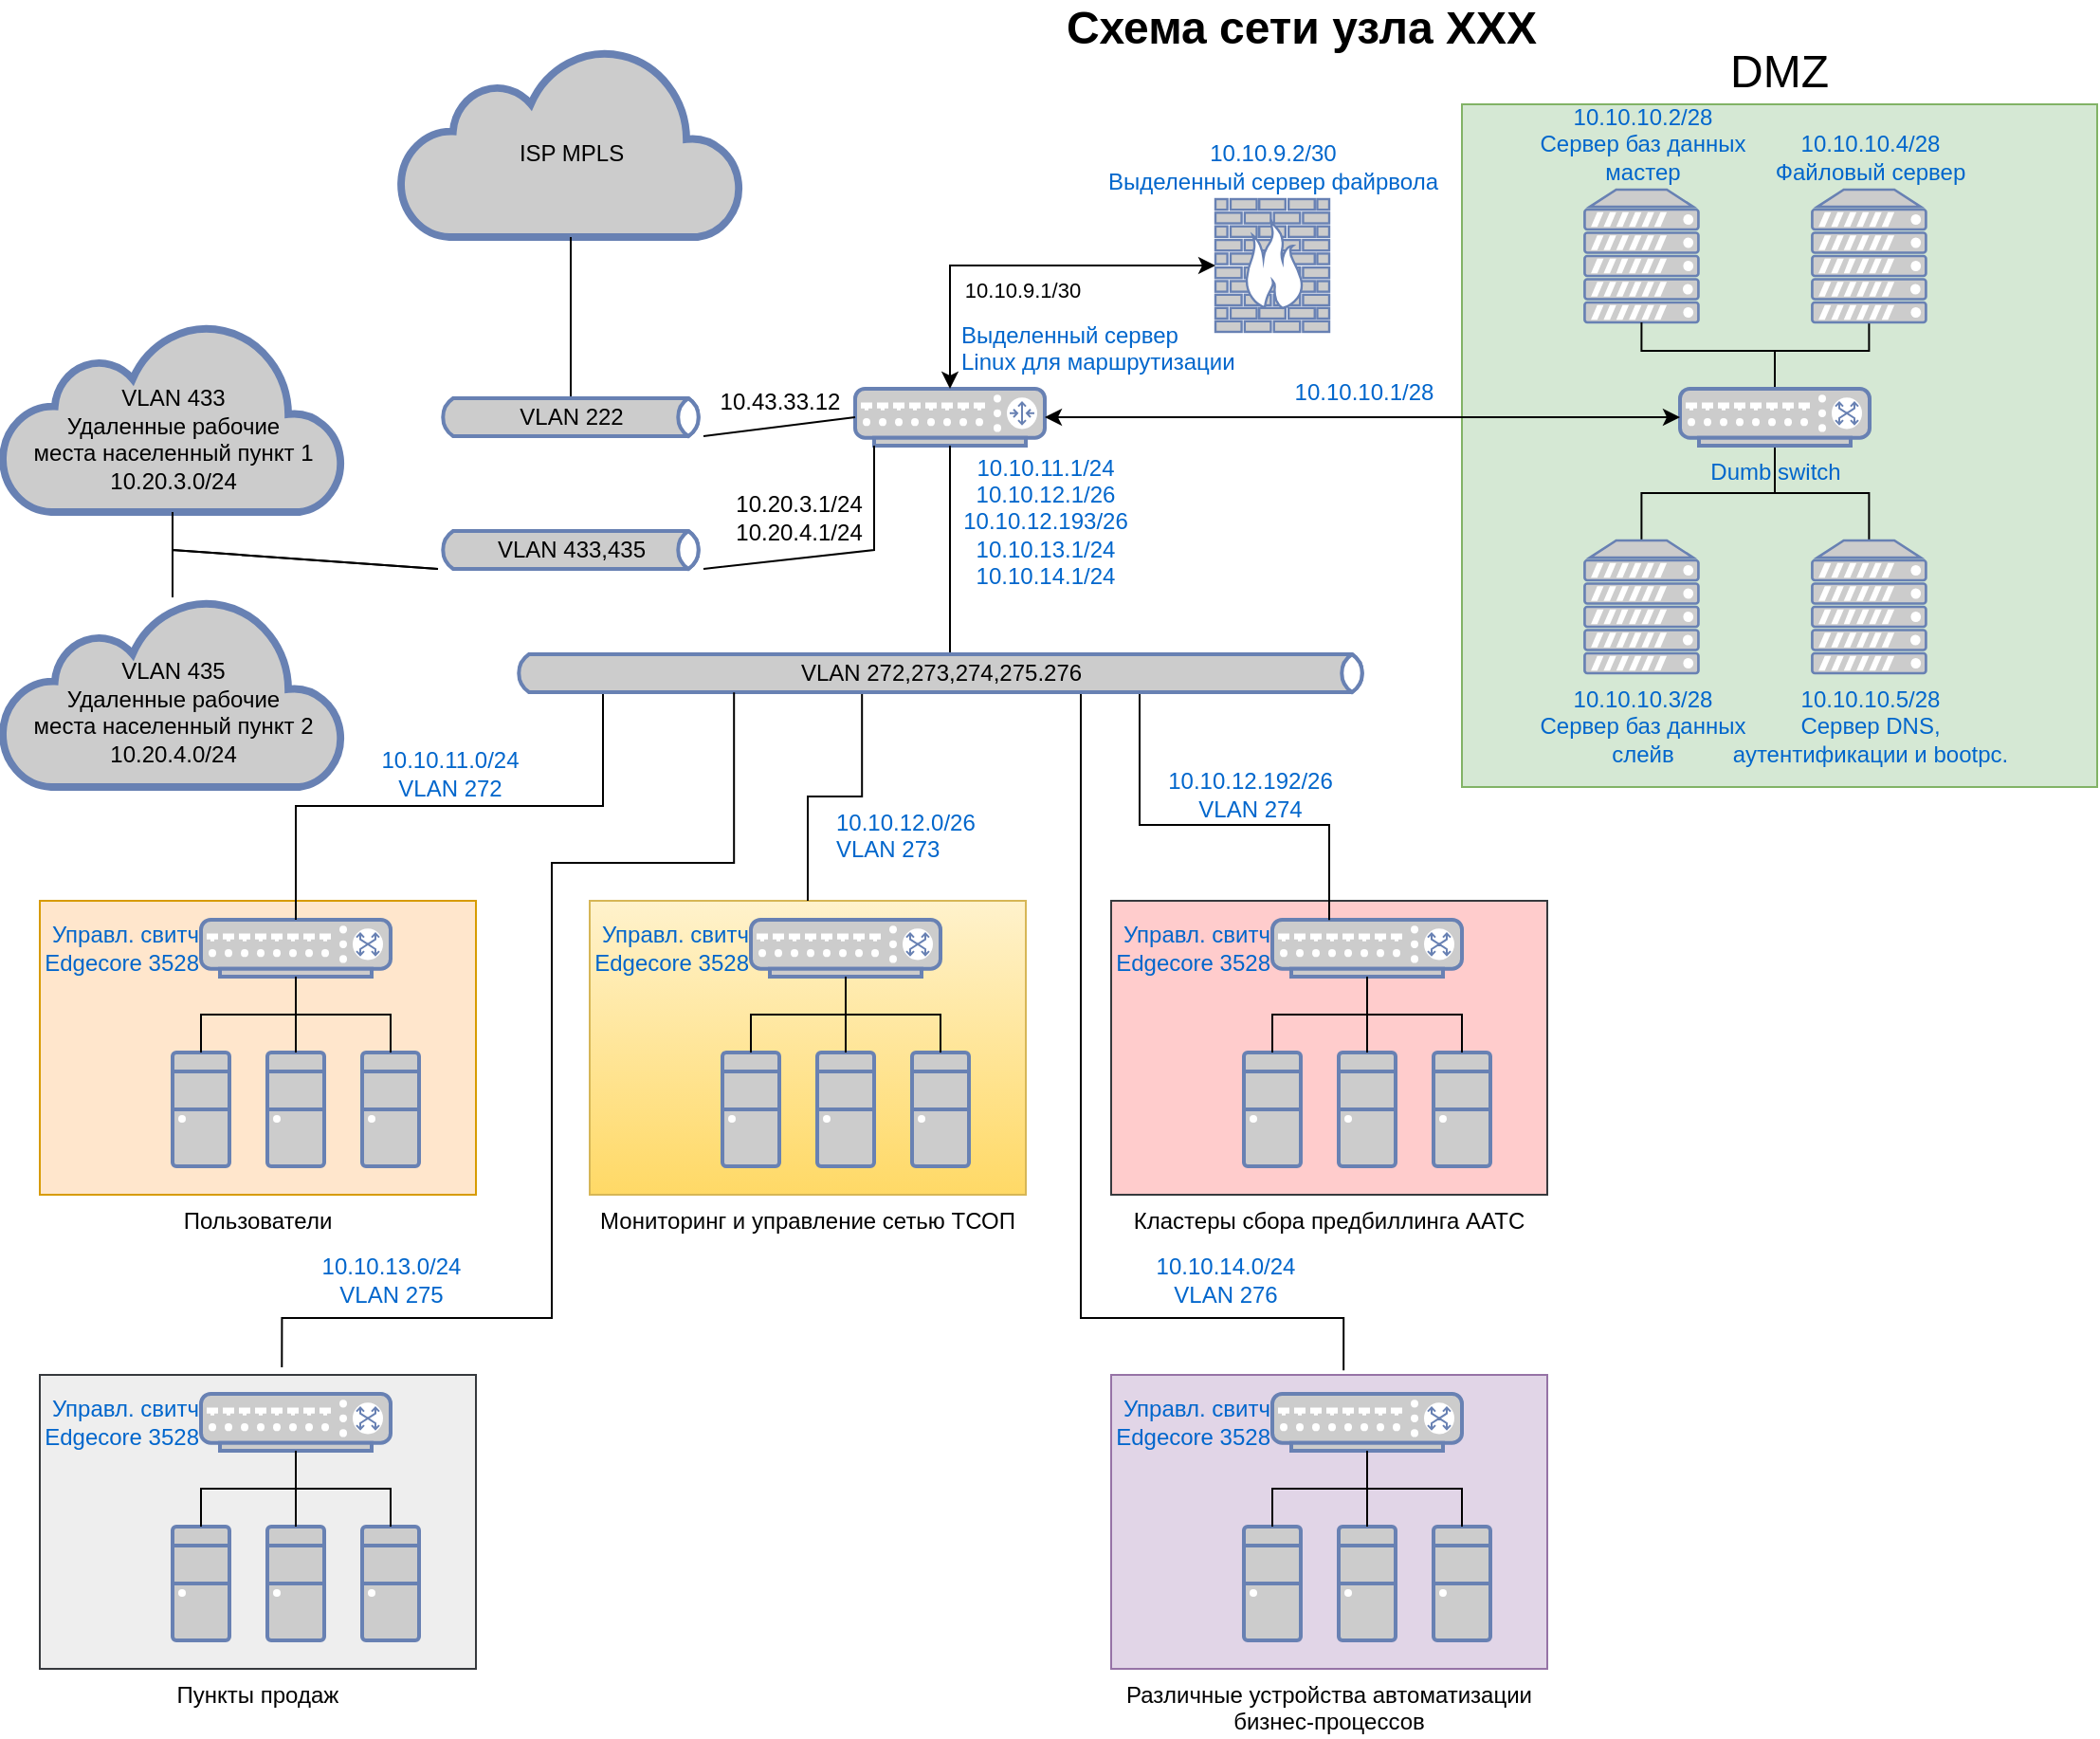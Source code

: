 <mxfile version="15.8.7" type="device"><diagram id="YpG054GfWblhZ5_jekSM" name="Page-1"><mxGraphModel dx="2037" dy="572" grid="1" gridSize="10" guides="1" tooltips="1" connect="1" arrows="1" fold="1" page="1" pageScale="1" pageWidth="1169" pageHeight="827" math="0" shadow="0"><root><mxCell id="0"/><mxCell id="1" parent="0"/><mxCell id="p4kUTGoERUGVAEAi2h8Q-97" value="Пользователи" style="rounded=0;whiteSpace=wrap;html=1;fontSize=12;fillColor=#ffe6cc;strokeColor=#d79b00;labelPosition=center;verticalLabelPosition=bottom;align=center;verticalAlign=top;" parent="1" vertex="1"><mxGeometry x="-210" y="480" width="230" height="155" as="geometry"/></mxCell><mxCell id="p4kUTGoERUGVAEAi2h8Q-74" value="&lt;div&gt;&lt;font style=&quot;font-size: 24px&quot;&gt;DMZ&lt;/font&gt;&lt;/div&gt;" style="rounded=0;whiteSpace=wrap;html=1;fontSize=12;fillColor=#d5e8d4;strokeColor=#82b366;align=center;labelPosition=center;verticalLabelPosition=top;verticalAlign=bottom;" parent="1" vertex="1"><mxGeometry x="540" y="60" width="335" height="360" as="geometry"/></mxCell><mxCell id="p4kUTGoERUGVAEAi2h8Q-1" value="&lt;font style=&quot;font-size: 24px&quot;&gt;&lt;b&gt;Схема сети узла ХХХ&lt;/b&gt;&lt;/font&gt;" style="text;html=1;resizable=0;autosize=1;align=center;verticalAlign=middle;points=[];fillColor=none;strokeColor=none;rounded=0;" parent="1" vertex="1"><mxGeometry x="325" y="10" width="260" height="20" as="geometry"/></mxCell><mxCell id="p4kUTGoERUGVAEAi2h8Q-8" value="10.10.9.2/30&lt;br&gt;Выделенный сервер файрвола" style="fontColor=#0066CC;verticalAlign=bottom;verticalLabelPosition=top;labelPosition=center;align=center;html=1;outlineConnect=0;fillColor=#CCCCCC;strokeColor=#6881B3;gradientColor=none;gradientDirection=north;strokeWidth=2;shape=mxgraph.networks.firewall;fontSize=12;" parent="1" vertex="1"><mxGeometry x="410" y="110" width="60" height="70" as="geometry"/></mxCell><mxCell id="p4kUTGoERUGVAEAi2h8Q-9" value="10.10.10.2/28&lt;br&gt;Сервер баз данных &lt;br&gt;мастер" style="fontColor=#0066CC;verticalAlign=bottom;verticalLabelPosition=top;labelPosition=center;align=center;html=1;outlineConnect=0;fillColor=#CCCCCC;strokeColor=#6881B3;gradientColor=none;gradientDirection=north;strokeWidth=2;shape=mxgraph.networks.server;fontSize=12;" parent="1" vertex="1"><mxGeometry x="604.71" y="105" width="60" height="70" as="geometry"/></mxCell><mxCell id="p4kUTGoERUGVAEAi2h8Q-64" value="" style="edgeStyle=orthogonalEdgeStyle;rounded=0;jumpStyle=none;orthogonalLoop=1;jettySize=auto;html=1;fontSize=12;fontColor=#000000;endArrow=none;endFill=0;" parent="1" source="p4kUTGoERUGVAEAi2h8Q-13" target="p4kUTGoERUGVAEAi2h8Q-60" edge="1"><mxGeometry relative="1" as="geometry"/></mxCell><mxCell id="p4kUTGoERUGVAEAi2h8Q-13" value="10.10.10.3/28&lt;br&gt;Сервер баз данных&lt;br&gt;слейв" style="fontColor=#0066CC;verticalAlign=top;verticalLabelPosition=bottom;labelPosition=center;align=center;html=1;outlineConnect=0;fillColor=#CCCCCC;strokeColor=#6881B3;gradientColor=none;gradientDirection=north;strokeWidth=2;shape=mxgraph.networks.server;fontSize=12;" parent="1" vertex="1"><mxGeometry x="604.71" y="290" width="60" height="70" as="geometry"/></mxCell><mxCell id="p4kUTGoERUGVAEAi2h8Q-69" value="" style="edgeStyle=orthogonalEdgeStyle;rounded=0;jumpStyle=none;orthogonalLoop=1;jettySize=auto;html=1;fontSize=12;fontColor=#000000;endArrow=none;endFill=0;" parent="1" source="p4kUTGoERUGVAEAi2h8Q-14" target="p4kUTGoERUGVAEAi2h8Q-60" edge="1"><mxGeometry relative="1" as="geometry"><Array as="points"><mxPoint x="755" y="190"/><mxPoint x="705" y="190"/></Array></mxGeometry></mxCell><mxCell id="p4kUTGoERUGVAEAi2h8Q-14" value="10.10.10.4/28&lt;br&gt;Файловый сервер" style="fontColor=#0066CC;verticalAlign=bottom;verticalLabelPosition=top;labelPosition=center;align=center;html=1;outlineConnect=0;fillColor=#CCCCCC;strokeColor=#6881B3;gradientColor=none;gradientDirection=north;strokeWidth=2;shape=mxgraph.networks.server;fontSize=12;" parent="1" vertex="1"><mxGeometry x="724.71" y="105" width="60" height="70" as="geometry"/></mxCell><mxCell id="p4kUTGoERUGVAEAi2h8Q-65" style="edgeStyle=orthogonalEdgeStyle;rounded=0;jumpStyle=none;orthogonalLoop=1;jettySize=auto;html=1;fontSize=12;fontColor=#000000;endArrow=none;endFill=0;strokeColor=default;" parent="1" source="p4kUTGoERUGVAEAi2h8Q-15" target="p4kUTGoERUGVAEAi2h8Q-60" edge="1"><mxGeometry relative="1" as="geometry"/></mxCell><mxCell id="p4kUTGoERUGVAEAi2h8Q-15" value="10.10.10.5/28&lt;br&gt;Сервер DNS, &lt;br&gt;аутентификации и bootpc." style="fontColor=#0066CC;verticalAlign=top;verticalLabelPosition=bottom;labelPosition=center;align=center;html=1;outlineConnect=0;fillColor=#CCCCCC;strokeColor=#6881B3;gradientColor=none;gradientDirection=north;strokeWidth=2;shape=mxgraph.networks.server;fontSize=12;" parent="1" vertex="1"><mxGeometry x="724.71" y="290" width="60" height="70" as="geometry"/></mxCell><mxCell id="p4kUTGoERUGVAEAi2h8Q-16" value="&lt;font color=&quot;#000000&quot;&gt;ISP MPLS&lt;/font&gt;" style="html=1;outlineConnect=0;fillColor=#CCCCCC;strokeColor=#6881B3;gradientColor=none;gradientDirection=north;strokeWidth=2;shape=mxgraph.networks.cloud;fontColor=#ffffff;fontSize=12;verticalAlign=middle;align=center;spacingTop=11;" parent="1" vertex="1"><mxGeometry x="-20" y="30" width="180" height="100" as="geometry"/></mxCell><mxCell id="p4kUTGoERUGVAEAi2h8Q-19" value="" style="edgeStyle=orthogonalEdgeStyle;rounded=0;orthogonalLoop=1;jettySize=auto;html=1;fontSize=12;endArrow=none;endFill=0;" parent="1" source="p4kUTGoERUGVAEAi2h8Q-17" target="p4kUTGoERUGVAEAi2h8Q-16" edge="1"><mxGeometry relative="1" as="geometry"/></mxCell><mxCell id="p4kUTGoERUGVAEAi2h8Q-17" value="&lt;font color=&quot;#000000&quot;&gt;VLAN 222&lt;/font&gt;" style="html=1;outlineConnect=0;fillColor=#CCCCCC;strokeColor=#6881B3;gradientColor=none;gradientDirection=north;strokeWidth=2;shape=mxgraph.networks.bus;gradientColor=none;gradientDirection=north;fontColor=#ffffff;perimeter=backbonePerimeter;backboneSize=20;fontSize=12;" parent="1" vertex="1"><mxGeometry y="215" width="140" height="20" as="geometry"/></mxCell><mxCell id="p4kUTGoERUGVAEAi2h8Q-21" value="Выделенный сервер &#10;Linux для маршрутизации" style="fontColor=#0066CC;verticalAlign=bottom;verticalLabelPosition=top;labelPosition=center;align=left;outlineConnect=0;fillColor=#CCCCCC;strokeColor=#6881B3;gradientColor=none;gradientDirection=north;strokeWidth=2;shape=mxgraph.networks.router;fontSize=12;spacingBottom=5;spacingRight=0;spacingLeft=54;" parent="1" vertex="1"><mxGeometry x="220" y="210" width="100" height="30" as="geometry"/></mxCell><mxCell id="p4kUTGoERUGVAEAi2h8Q-22" value="10.43.33.12" style="edgeStyle=orthogonalEdgeStyle;rounded=0;orthogonalLoop=1;jettySize=auto;fontSize=12;endArrow=none;verticalAlign=bottom;html=1;spacingTop=0;spacingBottom=4;" parent="1" source="p4kUTGoERUGVAEAi2h8Q-17" target="p4kUTGoERUGVAEAi2h8Q-21" edge="1"><mxGeometry relative="1" as="geometry"><mxPoint x="150" y="220" as="sourcePoint"/><mxPoint x="310" y="225" as="targetPoint"/></mxGeometry></mxCell><mxCell id="p4kUTGoERUGVAEAi2h8Q-37" value="&lt;font color=&quot;#000000&quot;&gt;VLAN 433&lt;br&gt;Удаленные рабочие &lt;br&gt;места населенный пункт 1&lt;br&gt;10.20.3.0/24&lt;br&gt;&lt;/font&gt;" style="html=1;outlineConnect=0;fillColor=#CCCCCC;strokeColor=#6881B3;gradientColor=none;gradientDirection=north;strokeWidth=2;shape=mxgraph.networks.cloud;fontColor=#ffffff;fontSize=12;align=center;verticalAlign=bottom;spacingBottom=7;" parent="1" vertex="1"><mxGeometry x="-230" y="175" width="180" height="100" as="geometry"/></mxCell><mxCell id="p4kUTGoERUGVAEAi2h8Q-38" value="&lt;font color=&quot;#000000&quot;&gt;VLAN 435&lt;br&gt;Удаленные рабочие &lt;br&gt;места населенный пункт 2&lt;br&gt;10.20.4.0/24&lt;br&gt;&lt;/font&gt;" style="html=1;outlineConnect=0;fillColor=#CCCCCC;strokeColor=#6881B3;gradientColor=none;gradientDirection=north;strokeWidth=2;shape=mxgraph.networks.cloud;fontColor=#ffffff;fontSize=12;verticalAlign=bottom;spacingBottom=8;" parent="1" vertex="1"><mxGeometry x="-230" y="320" width="180" height="100" as="geometry"/></mxCell><mxCell id="p4kUTGoERUGVAEAi2h8Q-53" value="10.20.3.1/24&lt;br&gt;10.20.4.1/24" style="edgeStyle=orthogonalEdgeStyle;rounded=0;jumpStyle=none;orthogonalLoop=1;jettySize=auto;fontSize=12;fontColor=#000000;endArrow=none;endFill=0;entryX=0.1;entryY=1;entryDx=0;entryDy=0;entryPerimeter=0;verticalAlign=bottom;html=1;spacingBottom=5;spacingRight=19;" parent="1" source="p4kUTGoERUGVAEAi2h8Q-52" target="p4kUTGoERUGVAEAi2h8Q-21" edge="1"><mxGeometry x="-0.173" y="-2" relative="1" as="geometry"><mxPoint as="offset"/></mxGeometry></mxCell><mxCell id="p4kUTGoERUGVAEAi2h8Q-56" style="edgeStyle=orthogonalEdgeStyle;rounded=0;jumpStyle=none;orthogonalLoop=1;jettySize=auto;html=1;fontSize=12;fontColor=#000000;endArrow=none;endFill=0;" parent="1" source="p4kUTGoERUGVAEAi2h8Q-52" target="p4kUTGoERUGVAEAi2h8Q-37" edge="1"><mxGeometry relative="1" as="geometry"/></mxCell><mxCell id="p4kUTGoERUGVAEAi2h8Q-57" style="edgeStyle=orthogonalEdgeStyle;rounded=0;jumpStyle=none;orthogonalLoop=1;jettySize=auto;html=1;fontSize=12;fontColor=#000000;endArrow=none;endFill=0;" parent="1" source="p4kUTGoERUGVAEAi2h8Q-52" target="p4kUTGoERUGVAEAi2h8Q-38" edge="1"><mxGeometry relative="1" as="geometry"/></mxCell><mxCell id="p4kUTGoERUGVAEAi2h8Q-52" value="&lt;font color=&quot;#000000&quot;&gt;VLAN 433,435&lt;/font&gt;" style="html=1;outlineConnect=0;fillColor=#CCCCCC;strokeColor=#6881B3;gradientColor=none;gradientDirection=north;strokeWidth=2;shape=mxgraph.networks.bus;gradientColor=none;gradientDirection=north;fontColor=#ffffff;perimeter=backbonePerimeter;backboneSize=20;fontSize=12;" parent="1" vertex="1"><mxGeometry y="280" width="140" height="30" as="geometry"/></mxCell><mxCell id="p4kUTGoERUGVAEAi2h8Q-68" style="edgeStyle=orthogonalEdgeStyle;rounded=0;jumpStyle=none;orthogonalLoop=1;jettySize=auto;html=1;entryX=0.5;entryY=1;entryDx=0;entryDy=0;entryPerimeter=0;fontSize=12;fontColor=#000000;endArrow=none;endFill=0;" parent="1" source="p4kUTGoERUGVAEAi2h8Q-60" target="p4kUTGoERUGVAEAi2h8Q-9" edge="1"><mxGeometry relative="1" as="geometry"><Array as="points"><mxPoint x="705" y="190"/><mxPoint x="635" y="190"/></Array></mxGeometry></mxCell><mxCell id="p4kUTGoERUGVAEAi2h8Q-60" value="Dumb switch" style="fontColor=#0066CC;verticalAlign=top;verticalLabelPosition=bottom;labelPosition=center;align=center;html=1;outlineConnect=0;fillColor=#CCCCCC;strokeColor=#6881B3;gradientColor=none;gradientDirection=north;strokeWidth=2;shape=mxgraph.networks.switch;fontSize=12;" parent="1" vertex="1"><mxGeometry x="655" y="210" width="100" height="30" as="geometry"/></mxCell><mxCell id="p4kUTGoERUGVAEAi2h8Q-76" value="" style="fontColor=#0066CC;verticalAlign=top;verticalLabelPosition=bottom;labelPosition=center;align=center;html=1;outlineConnect=0;fillColor=#CCCCCC;strokeColor=#6881B3;gradientColor=none;gradientDirection=north;strokeWidth=2;shape=mxgraph.networks.desktop_pc;fontSize=24;" parent="1" vertex="1"><mxGeometry x="-140" y="560" width="30" height="60" as="geometry"/></mxCell><mxCell id="p4kUTGoERUGVAEAi2h8Q-80" value="" style="fontColor=#0066CC;verticalAlign=top;verticalLabelPosition=bottom;labelPosition=center;align=center;html=1;outlineConnect=0;fillColor=#CCCCCC;strokeColor=#6881B3;gradientColor=none;gradientDirection=north;strokeWidth=2;shape=mxgraph.networks.desktop_pc;fontSize=24;" parent="1" vertex="1"><mxGeometry x="-90" y="560" width="30" height="60" as="geometry"/></mxCell><mxCell id="p4kUTGoERUGVAEAi2h8Q-81" value="" style="fontColor=#0066CC;verticalAlign=top;verticalLabelPosition=bottom;labelPosition=center;align=center;html=1;outlineConnect=0;fillColor=#CCCCCC;strokeColor=#6881B3;gradientColor=none;gradientDirection=north;strokeWidth=2;shape=mxgraph.networks.desktop_pc;fontSize=24;" parent="1" vertex="1"><mxGeometry x="-40" y="560" width="30" height="60" as="geometry"/></mxCell><mxCell id="p4kUTGoERUGVAEAi2h8Q-82" value="&lt;font&gt;&lt;font style=&quot;font-size: 12px&quot;&gt;10.10.10.1/28&lt;/font&gt;&lt;br&gt;&lt;/font&gt;" style="endArrow=classic;startArrow=classic;html=1;rounded=0;shadow=0;sketch=0;fontSize=24;fontColor=#0066CC;strokeColor=default;jumpStyle=none;entryX=0;entryY=0.5;entryDx=0;entryDy=0;entryPerimeter=0;exitX=1;exitY=0.5;exitDx=0;exitDy=0;exitPerimeter=0;labelPosition=center;verticalLabelPosition=top;align=center;verticalAlign=bottom;" parent="1" source="p4kUTGoERUGVAEAi2h8Q-21" target="p4kUTGoERUGVAEAi2h8Q-60" edge="1"><mxGeometry width="50" height="50" relative="1" as="geometry"><mxPoint x="190" y="410" as="sourcePoint"/><mxPoint x="240" y="360" as="targetPoint"/></mxGeometry></mxCell><mxCell id="p4kUTGoERUGVAEAi2h8Q-85" value="Управл. свитч &lt;br&gt;Edgecore 3528" style="fontColor=#0066CC;verticalAlign=middle;verticalLabelPosition=middle;labelPosition=left;align=right;html=1;outlineConnect=0;fillColor=#CCCCCC;strokeColor=#6881B3;gradientColor=none;gradientDirection=north;strokeWidth=2;shape=mxgraph.networks.switch;fontSize=12;" parent="1" vertex="1"><mxGeometry x="-125" y="490" width="100" height="30" as="geometry"/></mxCell><mxCell id="p4kUTGoERUGVAEAi2h8Q-89" value="" style="endArrow=none;html=1;rounded=0;shadow=0;sketch=0;fontSize=12;fontColor=#0066CC;strokeColor=default;jumpStyle=none;labelPosition=center;verticalLabelPosition=middle;align=left;verticalAlign=middle;labelBorderColor=none;horizontal=1;" parent="1" target="p4kUTGoERUGVAEAi2h8Q-21" edge="1"><mxGeometry x="0.272" y="-40" width="50" height="50" relative="1" as="geometry"><mxPoint x="270" y="349.833" as="sourcePoint"/><mxPoint x="340" y="290" as="targetPoint"/><mxPoint as="offset"/></mxGeometry></mxCell><mxCell id="p4kUTGoERUGVAEAi2h8Q-90" value="10.10.11.0/24&lt;br&gt;VLAN 272" style="endArrow=none;html=1;rounded=0;shadow=0;sketch=0;fontSize=12;fontColor=#0066CC;strokeColor=default;jumpStyle=none;edgeStyle=orthogonalEdgeStyle;exitX=0.5;exitY=0;exitDx=0;exitDy=0;exitPerimeter=0;entryX=0.104;entryY=1.013;entryDx=0;entryDy=0;entryPerimeter=0;verticalAlign=bottom;" parent="1" source="p4kUTGoERUGVAEAi2h8Q-85" target="p4kUTGoERUGVAEAi2h8Q-146" edge="1"><mxGeometry width="50" height="50" relative="1" as="geometry"><mxPoint x="60" y="411" as="sourcePoint"/><mxPoint x="156" y="330" as="targetPoint"/><Array as="points"><mxPoint x="-75" y="430"/><mxPoint x="87" y="430"/><mxPoint x="87" y="370"/></Array></mxGeometry></mxCell><mxCell id="p4kUTGoERUGVAEAi2h8Q-92" value="" style="endArrow=none;html=1;rounded=0;shadow=0;sketch=0;fontSize=12;fontColor=#000000;strokeColor=default;jumpStyle=none;exitX=0.5;exitY=0;exitDx=0;exitDy=0;exitPerimeter=0;edgeStyle=orthogonalEdgeStyle;" parent="1" source="p4kUTGoERUGVAEAi2h8Q-76" target="p4kUTGoERUGVAEAi2h8Q-85" edge="1"><mxGeometry width="50" height="50" relative="1" as="geometry"><mxPoint x="-150" y="560" as="sourcePoint"/><mxPoint x="-100" y="510" as="targetPoint"/></mxGeometry></mxCell><mxCell id="p4kUTGoERUGVAEAi2h8Q-93" value="" style="endArrow=none;html=1;rounded=0;shadow=0;sketch=0;fontSize=12;fontColor=#000000;strokeColor=default;jumpStyle=none;edgeStyle=orthogonalEdgeStyle;" parent="1" source="p4kUTGoERUGVAEAi2h8Q-81" target="p4kUTGoERUGVAEAi2h8Q-85" edge="1"><mxGeometry width="50" height="50" relative="1" as="geometry"><mxPoint x="-115" y="570" as="sourcePoint"/><mxPoint x="-65" y="530" as="targetPoint"/></mxGeometry></mxCell><mxCell id="p4kUTGoERUGVAEAi2h8Q-94" value="" style="endArrow=none;html=1;rounded=0;shadow=0;sketch=0;fontSize=12;fontColor=#000000;strokeColor=default;jumpStyle=none;entryX=0.5;entryY=0;entryDx=0;entryDy=0;entryPerimeter=0;" parent="1" source="p4kUTGoERUGVAEAi2h8Q-85" target="p4kUTGoERUGVAEAi2h8Q-80" edge="1"><mxGeometry width="50" height="50" relative="1" as="geometry"><mxPoint y="480" as="sourcePoint"/><mxPoint x="50" y="430" as="targetPoint"/></mxGeometry></mxCell><mxCell id="p4kUTGoERUGVAEAi2h8Q-99" value="Мониторинг и управление сетью ТСОП" style="rounded=0;whiteSpace=wrap;html=1;fontSize=12;fillColor=#fff2cc;strokeColor=#d6b656;labelPosition=center;verticalLabelPosition=bottom;align=center;verticalAlign=top;gradientColor=#ffd966;" parent="1" vertex="1"><mxGeometry x="80" y="480" width="230" height="155" as="geometry"/></mxCell><mxCell id="p4kUTGoERUGVAEAi2h8Q-100" value="" style="fontColor=#0066CC;verticalAlign=top;verticalLabelPosition=bottom;labelPosition=center;align=center;html=1;outlineConnect=0;fillColor=#CCCCCC;strokeColor=#6881B3;gradientColor=none;gradientDirection=north;strokeWidth=2;shape=mxgraph.networks.desktop_pc;fontSize=24;" parent="1" vertex="1"><mxGeometry x="150" y="560" width="30" height="60" as="geometry"/></mxCell><mxCell id="p4kUTGoERUGVAEAi2h8Q-101" value="" style="fontColor=#0066CC;verticalAlign=top;verticalLabelPosition=bottom;labelPosition=center;align=center;html=1;outlineConnect=0;fillColor=#CCCCCC;strokeColor=#6881B3;gradientColor=none;gradientDirection=north;strokeWidth=2;shape=mxgraph.networks.desktop_pc;fontSize=24;" parent="1" vertex="1"><mxGeometry x="200" y="560" width="30" height="60" as="geometry"/></mxCell><mxCell id="p4kUTGoERUGVAEAi2h8Q-102" value="" style="fontColor=#0066CC;verticalAlign=top;verticalLabelPosition=bottom;labelPosition=center;align=center;html=1;outlineConnect=0;fillColor=#CCCCCC;strokeColor=#6881B3;gradientColor=none;gradientDirection=north;strokeWidth=2;shape=mxgraph.networks.desktop_pc;fontSize=24;" parent="1" vertex="1"><mxGeometry x="250" y="560" width="30" height="60" as="geometry"/></mxCell><mxCell id="p4kUTGoERUGVAEAi2h8Q-103" value="Управл. свитч &lt;br&gt;Edgecore 3528" style="fontColor=#0066CC;verticalAlign=middle;verticalLabelPosition=middle;labelPosition=left;align=right;html=1;outlineConnect=0;fillColor=#CCCCCC;strokeColor=#6881B3;gradientColor=none;gradientDirection=north;strokeWidth=2;shape=mxgraph.networks.switch;fontSize=12;" parent="1" vertex="1"><mxGeometry x="165" y="490" width="100" height="30" as="geometry"/></mxCell><mxCell id="p4kUTGoERUGVAEAi2h8Q-104" value="" style="endArrow=none;html=1;rounded=0;shadow=0;sketch=0;fontSize=12;fontColor=#000000;strokeColor=default;jumpStyle=none;exitX=0.5;exitY=0;exitDx=0;exitDy=0;exitPerimeter=0;edgeStyle=orthogonalEdgeStyle;" parent="1" source="p4kUTGoERUGVAEAi2h8Q-100" target="p4kUTGoERUGVAEAi2h8Q-103" edge="1"><mxGeometry width="50" height="50" relative="1" as="geometry"><mxPoint x="140" y="560" as="sourcePoint"/><mxPoint x="190" y="510" as="targetPoint"/></mxGeometry></mxCell><mxCell id="p4kUTGoERUGVAEAi2h8Q-105" value="" style="endArrow=none;html=1;rounded=0;shadow=0;sketch=0;fontSize=12;fontColor=#000000;strokeColor=default;jumpStyle=none;edgeStyle=orthogonalEdgeStyle;" parent="1" source="p4kUTGoERUGVAEAi2h8Q-102" target="p4kUTGoERUGVAEAi2h8Q-103" edge="1"><mxGeometry width="50" height="50" relative="1" as="geometry"><mxPoint x="175" y="570" as="sourcePoint"/><mxPoint x="225" y="530" as="targetPoint"/></mxGeometry></mxCell><mxCell id="p4kUTGoERUGVAEAi2h8Q-106" value="" style="endArrow=none;html=1;rounded=0;shadow=0;sketch=0;fontSize=12;fontColor=#000000;strokeColor=default;jumpStyle=none;entryX=0.5;entryY=0;entryDx=0;entryDy=0;entryPerimeter=0;" parent="1" source="p4kUTGoERUGVAEAi2h8Q-103" target="p4kUTGoERUGVAEAi2h8Q-101" edge="1"><mxGeometry width="50" height="50" relative="1" as="geometry"><mxPoint x="290" y="480" as="sourcePoint"/><mxPoint x="340" y="430" as="targetPoint"/></mxGeometry></mxCell><mxCell id="p4kUTGoERUGVAEAi2h8Q-108" value="10.10.12.0/26&lt;br&gt;VLAN 273" style="endArrow=none;html=1;rounded=0;shadow=0;sketch=0;fontSize=12;fontColor=#0066CC;strokeColor=default;jumpStyle=none;exitX=0.5;exitY=0;exitDx=0;exitDy=0;labelPosition=right;verticalLabelPosition=middle;align=left;verticalAlign=top;spacingLeft=-1;entryX=0.408;entryY=1.008;entryDx=0;entryDy=0;entryPerimeter=0;edgeStyle=orthogonalEdgeStyle;" parent="1" source="p4kUTGoERUGVAEAi2h8Q-99" target="p4kUTGoERUGVAEAi2h8Q-146" edge="1"><mxGeometry width="50" height="50" relative="1" as="geometry"><mxPoint x="240" y="480" as="sourcePoint"/><mxPoint x="195" y="369.333" as="targetPoint"/></mxGeometry></mxCell><mxCell id="p4kUTGoERUGVAEAi2h8Q-109" value="Кластеры сбора предбиллинга ААТС" style="rounded=0;whiteSpace=wrap;html=1;fontSize=12;fillColor=#ffcccc;strokeColor=#36393d;labelPosition=center;verticalLabelPosition=bottom;align=center;verticalAlign=top;" parent="1" vertex="1"><mxGeometry x="355" y="480" width="230" height="155" as="geometry"/></mxCell><mxCell id="p4kUTGoERUGVAEAi2h8Q-110" value="" style="fontColor=#0066CC;verticalAlign=top;verticalLabelPosition=bottom;labelPosition=center;align=center;html=1;outlineConnect=0;fillColor=#CCCCCC;strokeColor=#6881B3;gradientColor=none;gradientDirection=north;strokeWidth=2;shape=mxgraph.networks.desktop_pc;fontSize=24;" parent="1" vertex="1"><mxGeometry x="425" y="560" width="30" height="60" as="geometry"/></mxCell><mxCell id="p4kUTGoERUGVAEAi2h8Q-111" value="" style="fontColor=#0066CC;verticalAlign=top;verticalLabelPosition=bottom;labelPosition=center;align=center;html=1;outlineConnect=0;fillColor=#CCCCCC;strokeColor=#6881B3;gradientColor=none;gradientDirection=north;strokeWidth=2;shape=mxgraph.networks.desktop_pc;fontSize=24;" parent="1" vertex="1"><mxGeometry x="475" y="560" width="30" height="60" as="geometry"/></mxCell><mxCell id="p4kUTGoERUGVAEAi2h8Q-112" value="" style="fontColor=#0066CC;verticalAlign=top;verticalLabelPosition=bottom;labelPosition=center;align=center;html=1;outlineConnect=0;fillColor=#CCCCCC;strokeColor=#6881B3;gradientColor=none;gradientDirection=north;strokeWidth=2;shape=mxgraph.networks.desktop_pc;fontSize=24;" parent="1" vertex="1"><mxGeometry x="525" y="560" width="30" height="60" as="geometry"/></mxCell><mxCell id="p4kUTGoERUGVAEAi2h8Q-113" value="Управл. свитч &lt;br&gt;Edgecore 3528" style="fontColor=#0066CC;verticalAlign=middle;verticalLabelPosition=middle;labelPosition=left;align=right;html=1;outlineConnect=0;fillColor=#CCCCCC;strokeColor=#6881B3;gradientColor=none;gradientDirection=north;strokeWidth=2;shape=mxgraph.networks.switch;fontSize=12;" parent="1" vertex="1"><mxGeometry x="440" y="490" width="100" height="30" as="geometry"/></mxCell><mxCell id="p4kUTGoERUGVAEAi2h8Q-114" value="" style="endArrow=none;html=1;rounded=0;shadow=0;sketch=0;fontSize=12;fontColor=#000000;strokeColor=default;jumpStyle=none;exitX=0.5;exitY=0;exitDx=0;exitDy=0;exitPerimeter=0;edgeStyle=orthogonalEdgeStyle;" parent="1" source="p4kUTGoERUGVAEAi2h8Q-110" target="p4kUTGoERUGVAEAi2h8Q-113" edge="1"><mxGeometry width="50" height="50" relative="1" as="geometry"><mxPoint x="415" y="560" as="sourcePoint"/><mxPoint x="465" y="510" as="targetPoint"/></mxGeometry></mxCell><mxCell id="p4kUTGoERUGVAEAi2h8Q-115" value="" style="endArrow=none;html=1;rounded=0;shadow=0;sketch=0;fontSize=12;fontColor=#000000;strokeColor=default;jumpStyle=none;edgeStyle=orthogonalEdgeStyle;" parent="1" source="p4kUTGoERUGVAEAi2h8Q-112" target="p4kUTGoERUGVAEAi2h8Q-113" edge="1"><mxGeometry width="50" height="50" relative="1" as="geometry"><mxPoint x="450" y="570" as="sourcePoint"/><mxPoint x="500" y="530" as="targetPoint"/></mxGeometry></mxCell><mxCell id="p4kUTGoERUGVAEAi2h8Q-116" value="" style="endArrow=none;html=1;rounded=0;shadow=0;sketch=0;fontSize=12;fontColor=#000000;strokeColor=default;jumpStyle=none;entryX=0.5;entryY=0;entryDx=0;entryDy=0;entryPerimeter=0;" parent="1" source="p4kUTGoERUGVAEAi2h8Q-113" target="p4kUTGoERUGVAEAi2h8Q-111" edge="1"><mxGeometry width="50" height="50" relative="1" as="geometry"><mxPoint x="565" y="480" as="sourcePoint"/><mxPoint x="615" y="430" as="targetPoint"/></mxGeometry></mxCell><mxCell id="p4kUTGoERUGVAEAi2h8Q-119" value="" style="endArrow=none;html=1;rounded=0;shadow=0;sketch=0;fontSize=12;fontColor=#0066CC;strokeColor=default;jumpStyle=none;exitX=0.5;exitY=0.065;exitDx=0;exitDy=0;exitPerimeter=0;edgeStyle=orthogonalEdgeStyle;" parent="1" source="p4kUTGoERUGVAEAi2h8Q-109" edge="1"><mxGeometry width="50" height="50" relative="1" as="geometry"><mxPoint x="260" y="510" as="sourcePoint"/><mxPoint x="270.0" y="369.333" as="targetPoint"/><Array as="points"><mxPoint x="470" y="440"/><mxPoint x="370" y="440"/><mxPoint x="370" y="369"/></Array></mxGeometry></mxCell><mxCell id="p4kUTGoERUGVAEAi2h8Q-120" value="10.10.12.192/26&lt;br&gt;VLAN 274" style="edgeLabel;html=1;align=center;verticalAlign=bottom;resizable=0;points=[];fontSize=12;fontColor=#0066CC;" parent="p4kUTGoERUGVAEAi2h8Q-119" vertex="1" connectable="0"><mxGeometry x="-0.425" relative="1" as="geometry"><mxPoint as="offset"/></mxGeometry></mxCell><mxCell id="p4kUTGoERUGVAEAi2h8Q-121" value="Пункты продаж" style="rounded=0;whiteSpace=wrap;html=1;fontSize=12;fillColor=#eeeeee;strokeColor=#36393d;labelPosition=center;verticalLabelPosition=bottom;align=center;verticalAlign=top;" parent="1" vertex="1"><mxGeometry x="-210" y="730" width="230" height="155" as="geometry"/></mxCell><mxCell id="p4kUTGoERUGVAEAi2h8Q-122" value="" style="fontColor=#0066CC;verticalAlign=top;verticalLabelPosition=bottom;labelPosition=center;align=center;html=1;outlineConnect=0;fillColor=#CCCCCC;strokeColor=#6881B3;gradientColor=none;gradientDirection=north;strokeWidth=2;shape=mxgraph.networks.desktop_pc;fontSize=24;" parent="1" vertex="1"><mxGeometry x="-140" y="810" width="30" height="60" as="geometry"/></mxCell><mxCell id="p4kUTGoERUGVAEAi2h8Q-123" value="" style="fontColor=#0066CC;verticalAlign=top;verticalLabelPosition=bottom;labelPosition=center;align=center;html=1;outlineConnect=0;fillColor=#CCCCCC;strokeColor=#6881B3;gradientColor=none;gradientDirection=north;strokeWidth=2;shape=mxgraph.networks.desktop_pc;fontSize=24;" parent="1" vertex="1"><mxGeometry x="-90" y="810" width="30" height="60" as="geometry"/></mxCell><mxCell id="p4kUTGoERUGVAEAi2h8Q-124" value="" style="fontColor=#0066CC;verticalAlign=top;verticalLabelPosition=bottom;labelPosition=center;align=center;html=1;outlineConnect=0;fillColor=#CCCCCC;strokeColor=#6881B3;gradientColor=none;gradientDirection=north;strokeWidth=2;shape=mxgraph.networks.desktop_pc;fontSize=24;" parent="1" vertex="1"><mxGeometry x="-40" y="810" width="30" height="60" as="geometry"/></mxCell><mxCell id="p4kUTGoERUGVAEAi2h8Q-125" value="Управл. свитч &lt;br&gt;Edgecore 3528" style="fontColor=#0066CC;verticalAlign=middle;verticalLabelPosition=middle;labelPosition=left;align=right;html=1;outlineConnect=0;fillColor=#CCCCCC;strokeColor=#6881B3;gradientColor=none;gradientDirection=north;strokeWidth=2;shape=mxgraph.networks.switch;fontSize=12;" parent="1" vertex="1"><mxGeometry x="-125" y="740" width="100" height="30" as="geometry"/></mxCell><mxCell id="p4kUTGoERUGVAEAi2h8Q-126" value="" style="endArrow=none;html=1;rounded=0;shadow=0;sketch=0;fontSize=12;fontColor=#000000;strokeColor=default;jumpStyle=none;exitX=0.5;exitY=0;exitDx=0;exitDy=0;exitPerimeter=0;edgeStyle=orthogonalEdgeStyle;" parent="1" source="p4kUTGoERUGVAEAi2h8Q-122" target="p4kUTGoERUGVAEAi2h8Q-125" edge="1"><mxGeometry width="50" height="50" relative="1" as="geometry"><mxPoint x="-150" y="810" as="sourcePoint"/><mxPoint x="-100" y="760" as="targetPoint"/></mxGeometry></mxCell><mxCell id="p4kUTGoERUGVAEAi2h8Q-127" value="" style="endArrow=none;html=1;rounded=0;shadow=0;sketch=0;fontSize=12;fontColor=#000000;strokeColor=default;jumpStyle=none;edgeStyle=orthogonalEdgeStyle;" parent="1" source="p4kUTGoERUGVAEAi2h8Q-124" target="p4kUTGoERUGVAEAi2h8Q-125" edge="1"><mxGeometry width="50" height="50" relative="1" as="geometry"><mxPoint x="-115" y="820" as="sourcePoint"/><mxPoint x="-65" y="780" as="targetPoint"/></mxGeometry></mxCell><mxCell id="p4kUTGoERUGVAEAi2h8Q-128" value="" style="endArrow=none;html=1;rounded=0;shadow=0;sketch=0;fontSize=12;fontColor=#000000;strokeColor=default;jumpStyle=none;entryX=0.5;entryY=0;entryDx=0;entryDy=0;entryPerimeter=0;" parent="1" source="p4kUTGoERUGVAEAi2h8Q-125" target="p4kUTGoERUGVAEAi2h8Q-123" edge="1"><mxGeometry width="50" height="50" relative="1" as="geometry"><mxPoint y="730" as="sourcePoint"/><mxPoint x="50" y="680" as="targetPoint"/></mxGeometry></mxCell><mxCell id="p4kUTGoERUGVAEAi2h8Q-137" value="Различные устройства автоматизации&lt;br&gt;бизнес-процессов" style="rounded=0;whiteSpace=wrap;html=1;fontSize=12;fillColor=#e1d5e7;strokeColor=#9673a6;labelPosition=center;verticalLabelPosition=bottom;align=center;verticalAlign=top;" parent="1" vertex="1"><mxGeometry x="355" y="730" width="230" height="155" as="geometry"/></mxCell><mxCell id="p4kUTGoERUGVAEAi2h8Q-138" value="" style="fontColor=#0066CC;verticalAlign=top;verticalLabelPosition=bottom;labelPosition=center;align=center;html=1;outlineConnect=0;fillColor=#CCCCCC;strokeColor=#6881B3;gradientColor=none;gradientDirection=north;strokeWidth=2;shape=mxgraph.networks.desktop_pc;fontSize=24;" parent="1" vertex="1"><mxGeometry x="425" y="810" width="30" height="60" as="geometry"/></mxCell><mxCell id="p4kUTGoERUGVAEAi2h8Q-139" value="" style="fontColor=#0066CC;verticalAlign=top;verticalLabelPosition=bottom;labelPosition=center;align=center;html=1;outlineConnect=0;fillColor=#CCCCCC;strokeColor=#6881B3;gradientColor=none;gradientDirection=north;strokeWidth=2;shape=mxgraph.networks.desktop_pc;fontSize=24;" parent="1" vertex="1"><mxGeometry x="475" y="810" width="30" height="60" as="geometry"/></mxCell><mxCell id="p4kUTGoERUGVAEAi2h8Q-140" value="" style="fontColor=#0066CC;verticalAlign=top;verticalLabelPosition=bottom;labelPosition=center;align=center;html=1;outlineConnect=0;fillColor=#CCCCCC;strokeColor=#6881B3;gradientColor=none;gradientDirection=north;strokeWidth=2;shape=mxgraph.networks.desktop_pc;fontSize=24;" parent="1" vertex="1"><mxGeometry x="525" y="810" width="30" height="60" as="geometry"/></mxCell><mxCell id="p4kUTGoERUGVAEAi2h8Q-141" value="Управл. свитч &lt;br&gt;Edgecore 3528" style="fontColor=#0066CC;verticalAlign=middle;verticalLabelPosition=middle;labelPosition=left;align=right;html=1;outlineConnect=0;fillColor=#CCCCCC;strokeColor=#6881B3;gradientColor=none;gradientDirection=north;strokeWidth=2;shape=mxgraph.networks.switch;fontSize=12;" parent="1" vertex="1"><mxGeometry x="440" y="740" width="100" height="30" as="geometry"/></mxCell><mxCell id="p4kUTGoERUGVAEAi2h8Q-142" value="" style="endArrow=none;html=1;rounded=0;shadow=0;sketch=0;fontSize=12;fontColor=#000000;strokeColor=default;jumpStyle=none;exitX=0.5;exitY=0;exitDx=0;exitDy=0;exitPerimeter=0;edgeStyle=orthogonalEdgeStyle;" parent="1" source="p4kUTGoERUGVAEAi2h8Q-138" target="p4kUTGoERUGVAEAi2h8Q-141" edge="1"><mxGeometry width="50" height="50" relative="1" as="geometry"><mxPoint x="415" y="810" as="sourcePoint"/><mxPoint x="465" y="760" as="targetPoint"/></mxGeometry></mxCell><mxCell id="p4kUTGoERUGVAEAi2h8Q-143" value="" style="endArrow=none;html=1;rounded=0;shadow=0;sketch=0;fontSize=12;fontColor=#000000;strokeColor=default;jumpStyle=none;edgeStyle=orthogonalEdgeStyle;" parent="1" source="p4kUTGoERUGVAEAi2h8Q-140" target="p4kUTGoERUGVAEAi2h8Q-141" edge="1"><mxGeometry width="50" height="50" relative="1" as="geometry"><mxPoint x="450" y="820" as="sourcePoint"/><mxPoint x="500" y="780" as="targetPoint"/></mxGeometry></mxCell><mxCell id="p4kUTGoERUGVAEAi2h8Q-144" value="" style="endArrow=none;html=1;rounded=0;shadow=0;sketch=0;fontSize=12;fontColor=#000000;strokeColor=default;jumpStyle=none;entryX=0.5;entryY=0;entryDx=0;entryDy=0;entryPerimeter=0;" parent="1" source="p4kUTGoERUGVAEAi2h8Q-141" target="p4kUTGoERUGVAEAi2h8Q-139" edge="1"><mxGeometry width="50" height="50" relative="1" as="geometry"><mxPoint x="565" y="730" as="sourcePoint"/><mxPoint x="615" y="680" as="targetPoint"/></mxGeometry></mxCell><mxCell id="p4kUTGoERUGVAEAi2h8Q-155" value="" style="edgeStyle=orthogonalEdgeStyle;rounded=0;sketch=0;jumpStyle=none;orthogonalLoop=1;jettySize=auto;html=1;shadow=0;labelBorderColor=none;fontSize=12;fontColor=#0066CC;endArrow=none;endFill=0;strokeColor=default;entryX=0.533;entryY=-0.015;entryDx=0;entryDy=0;entryPerimeter=0;exitX=0.766;exitY=0.981;exitDx=0;exitDy=0;exitPerimeter=0;verticalAlign=top;align=center;labelPosition=center;verticalLabelPosition=bottom;" parent="1" source="p4kUTGoERUGVAEAi2h8Q-146" target="p4kUTGoERUGVAEAi2h8Q-137" edge="1"><mxGeometry x="0.055" y="11" relative="1" as="geometry"><Array as="points"><mxPoint x="339" y="370"/><mxPoint x="339" y="700"/><mxPoint x="478" y="700"/></Array><mxPoint as="offset"/></mxGeometry></mxCell><mxCell id="p4kUTGoERUGVAEAi2h8Q-146" value="&lt;span style=&quot;color: rgb(0 , 0 , 0)&quot;&gt;VLAN 272,273,274,275.276&lt;/span&gt;" style="html=1;fillColor=#CCCCCC;strokeColor=#6881B3;gradientColor=none;gradientDirection=north;strokeWidth=2;shape=mxgraph.networks.bus;gradientColor=none;gradientDirection=north;fontColor=#ffffff;perimeter=backbonePerimeter;backboneSize=20;fontSize=12;" parent="1" vertex="1"><mxGeometry x="40" y="350" width="450" height="20" as="geometry"/></mxCell><mxCell id="p4kUTGoERUGVAEAi2h8Q-164" value="" style="endArrow=none;html=1;rounded=0;shadow=0;labelBorderColor=none;sketch=0;fontSize=12;fontColor=#0066CC;strokeColor=default;jumpStyle=none;exitX=0.555;exitY=-0.026;exitDx=0;exitDy=0;exitPerimeter=0;entryX=0.258;entryY=1.008;entryDx=0;entryDy=0;entryPerimeter=0;edgeStyle=orthogonalEdgeStyle;" parent="1" source="p4kUTGoERUGVAEAi2h8Q-121" target="p4kUTGoERUGVAEAi2h8Q-146" edge="1"><mxGeometry width="50" height="50" relative="1" as="geometry"><mxPoint x="90" y="750" as="sourcePoint"/><mxPoint x="140" y="700" as="targetPoint"/><Array as="points"><mxPoint x="-82" y="700"/><mxPoint x="60" y="700"/><mxPoint x="60" y="460"/><mxPoint x="156" y="460"/></Array></mxGeometry></mxCell><mxCell id="p4kUTGoERUGVAEAi2h8Q-165" value="&lt;span style=&quot;background-color: rgb(255 , 255 , 255)&quot;&gt;10.10.13.0/24&lt;br&gt;VLAN 275&lt;br&gt;&lt;/span&gt;" style="text;html=1;resizable=0;autosize=1;align=center;verticalAlign=middle;points=[];fillColor=none;strokeColor=none;rounded=0;fontSize=12;fontColor=#0066CC;" parent="1" vertex="1"><mxGeometry x="-70" y="665" width="90" height="30" as="geometry"/></mxCell><mxCell id="p4kUTGoERUGVAEAi2h8Q-166" value="&lt;span style=&quot;text-align: left ; background-color: rgb(255 , 255 , 255)&quot;&gt;10.10.11.1/24&lt;/span&gt;&lt;br style=&quot;text-align: left&quot;&gt;&lt;span style=&quot;text-align: left ; background-color: rgb(255 , 255 , 255)&quot;&gt;10.10.12.1/26&lt;/span&gt;&lt;br style=&quot;text-align: left&quot;&gt;&lt;span style=&quot;text-align: left ; background-color: rgb(255 , 255 , 255)&quot;&gt;10.10.12.193/26&lt;/span&gt;&lt;br style=&quot;text-align: left&quot;&gt;&lt;span style=&quot;text-align: left ; background-color: rgb(255 , 255 , 255)&quot;&gt;10.10.13.1/24&lt;/span&gt;&lt;br style=&quot;text-align: left&quot;&gt;&lt;span style=&quot;text-align: left ; background-color: rgb(255 , 255 , 255)&quot;&gt;10.10.14.1/24&lt;/span&gt;" style="text;html=1;resizable=0;autosize=1;align=center;verticalAlign=middle;points=[];fillColor=none;strokeColor=none;rounded=0;fontSize=12;fontColor=#0066CC;" parent="1" vertex="1"><mxGeometry x="270" y="240" width="100" height="80" as="geometry"/></mxCell><mxCell id="p4kUTGoERUGVAEAi2h8Q-167" value="&lt;span style=&quot;background-color: rgb(255 , 255 , 255)&quot;&gt;10.10.14.0/24&lt;br&gt;VLAN 276&lt;br&gt;&lt;/span&gt;" style="text;html=1;resizable=0;autosize=1;align=center;verticalAlign=middle;points=[];fillColor=none;strokeColor=none;rounded=0;fontSize=12;fontColor=#0066CC;" parent="1" vertex="1"><mxGeometry x="370" y="665" width="90" height="30" as="geometry"/></mxCell><mxCell id="DHvGSjgTuj6K1ysTIaYR-1" value="10.10.9.1/30" style="endArrow=classic;startArrow=classic;html=1;rounded=0;edgeStyle=orthogonalEdgeStyle;align=center;verticalAlign=top;spacingBottom=2;" parent="1" source="p4kUTGoERUGVAEAi2h8Q-21" target="p4kUTGoERUGVAEAi2h8Q-8" edge="1"><mxGeometry width="50" height="50" relative="1" as="geometry"><mxPoint x="310" y="230" as="sourcePoint"/><mxPoint x="360" y="180" as="targetPoint"/><Array as="points"><mxPoint x="270" y="145"/></Array></mxGeometry></mxCell></root></mxGraphModel></diagram></mxfile>
